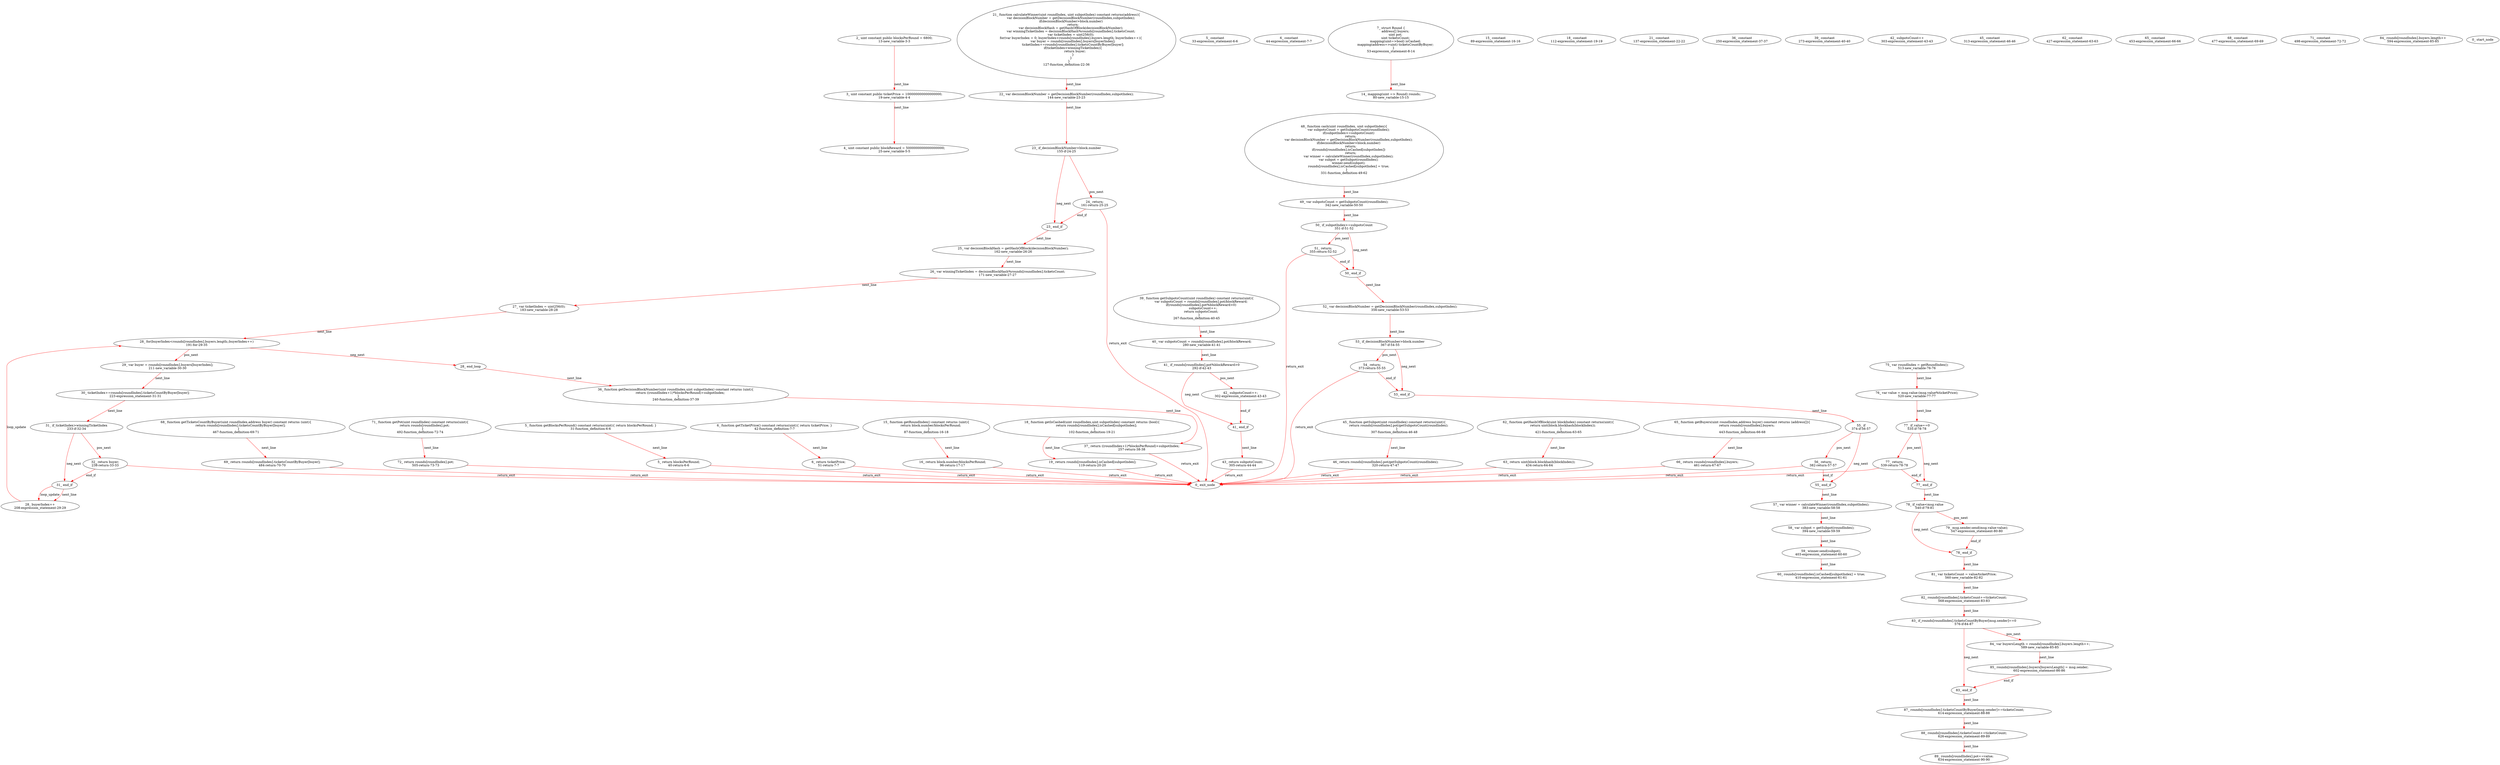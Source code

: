 digraph  {
13 [label="2_ uint constant public blocksPerRound = 6800;\n13-new_variable-3-3", method="", type_label=new_variable];
19 [label="3_ uint constant public ticketPrice = 100000000000000000;\n19-new_variable-4-4", method="", type_label=new_variable];
25 [label="4_ uint constant public blockReward = 5000000000000000000;\n25-new_variable-5-5", method="", type_label=new_variable];
31 [label="5_ function getBlocksPerRound() constant returns(uint){ return blocksPerRound; }\n31-function_definition-6-6", method="getBlocksPerRound()", type_label=function_definition];
33 [label="5_ constant\n33-expression_statement-6-6", method="getBlocksPerRound()", type_label=expression_statement];
40 [label="5_ return blocksPerRound;\n40-return-6-6", method="getBlocksPerRound()", type_label=return];
42 [label="6_ function getTicketPrice() constant returns(uint){ return ticketPrice; }\n42-function_definition-7-7", method="getTicketPrice()", type_label=function_definition];
44 [label="6_ constant\n44-expression_statement-7-7", method="getTicketPrice()", type_label=expression_statement];
51 [label="6_ return ticketPrice;\n51-return-7-7", method="getTicketPrice()", type_label=return];
53 [label="7_ struct Round {\n         address[] buyers;\n         uint pot;\n         uint ticketsCount;\n         mapping(uint=>bool) isCashed;\n         mapping(address=>uint) ticketsCountByBuyer;\n     }\n53-expression_statement-8-14", method="Round()", type_label=expression_statement];
80 [label="14_ mapping(uint => Round) rounds;\n80-new_variable-15-15", method="", type_label=new_variable];
87 [label="15_ function getRoundIndex() constant returns (uint){\n         return block.number/blocksPerRound;\n     }\n87-function_definition-16-18", method="getRoundIndex()", type_label=function_definition];
89 [label="15_ constant\n89-expression_statement-16-16", method="getRoundIndex()", type_label=expression_statement];
96 [label="16_ return block.number/blocksPerRound;\n96-return-17-17", method="getRoundIndex()", type_label=return];
102 [label="18_ function getIsCashed(uint roundIndex,uint subpotIndex) constant returns (bool){\n         return rounds[roundIndex].isCashed[subpotIndex];\n     }\n102-function_definition-19-21", method="getIsCashed(uint roundIndex,uint subpotIndex)", type_label=function_definition];
112 [label="18_ constant\n112-expression_statement-19-19", method="getIsCashed(uint roundIndex,uint subpotIndex)", type_label=expression_statement];
119 [label="19_ return rounds[roundIndex].isCashed[subpotIndex];\n119-return-20-20", method="getIsCashed(uint roundIndex,uint subpotIndex)", type_label=return];
127 [label="21_ function calculateWinner(uint roundIndex, uint subpotIndex) constant returns(address){\n         var decisionBlockNumber = getDecisionBlockNumber(roundIndex,subpotIndex);\n         if(decisionBlockNumber>block.number)\n             return;\n         var decisionBlockHash = getHashOfBlock(decisionBlockNumber);\n         var winningTicketIndex = decisionBlockHash%rounds[roundIndex].ticketsCount;\n         var ticketIndex = uint256(0);\n         for(var buyerIndex = 0; buyerIndex<rounds[roundIndex].buyers.length; buyerIndex++){\n             var buyer = rounds[roundIndex].buyers[buyerIndex];\n             ticketIndex+=rounds[roundIndex].ticketsCountByBuyer[buyer];\n             if(ticketIndex>winningTicketIndex){\n                 return buyer;\n             }\n         }\n     }\n127-function_definition-22-36", method="calculateWinner(uint roundIndex,uint subpotIndex)", type_label=function_definition];
137 [label="21_ constant\n137-expression_statement-22-22", method="calculateWinner(uint roundIndex,uint subpotIndex)", type_label=expression_statement];
144 [label="22_ var decisionBlockNumber = getDecisionBlockNumber(roundIndex,subpotIndex);\n144-new_variable-23-23", method="calculateWinner(uint roundIndex,uint subpotIndex)", type_label=new_variable];
155 [label="23_ if_decisionBlockNumber>block.number\n155-if-24-25", method="calculateWinner(uint roundIndex,uint subpotIndex)", type_label=if];
792 [label="23_ end_if", method="calculateWinner(uint roundIndex,uint subpotIndex)", type_label=end_if];
161 [label="24_ return;\n161-return-25-25", method="calculateWinner(uint roundIndex,uint subpotIndex)", type_label=return];
162 [label="25_ var decisionBlockHash = getHashOfBlock(decisionBlockNumber);\n162-new_variable-26-26", method="calculateWinner(uint roundIndex,uint subpotIndex)", type_label=new_variable];
171 [label="26_ var winningTicketIndex = decisionBlockHash%rounds[roundIndex].ticketsCount;\n171-new_variable-27-27", method="calculateWinner(uint roundIndex,uint subpotIndex)", type_label=new_variable];
183 [label="27_ var ticketIndex = uint256(0);\n183-new_variable-28-28", method="calculateWinner(uint roundIndex,uint subpotIndex)", type_label=new_variable];
191 [label="28_ for(buyerIndex<rounds[roundIndex].buyers.length;;buyerIndex++)\n191-for-29-35", method="calculateWinner(uint roundIndex,uint subpotIndex)", type_label=for];
828 [label="28_ end_loop", method="calculateWinner(uint roundIndex,uint subpotIndex)", type_label=end_loop];
208 [label="28_ buyerIndex++\n208-expression_statement-29-29", method="calculateWinner(uint roundIndex,uint subpotIndex)", type_label=expression_statement];
211 [label="29_ var buyer = rounds[roundIndex].buyers[buyerIndex];\n211-new_variable-30-30", method="calculateWinner(uint roundIndex,uint subpotIndex)", type_label=new_variable];
223 [label="30_ ticketIndex+=rounds[roundIndex].ticketsCountByBuyer[buyer];\n223-expression_statement-31-31", method="calculateWinner(uint roundIndex,uint subpotIndex)", type_label=expression_statement];
233 [label="31_ if_ticketIndex>winningTicketIndex\n233-if-32-34", method="calculateWinner(uint roundIndex,uint subpotIndex)", type_label=if];
870 [label="31_ end_if", method="calculateWinner(uint roundIndex,uint subpotIndex)", type_label=end_if];
238 [label="32_ return buyer;\n238-return-33-33", method="calculateWinner(uint roundIndex,uint subpotIndex)", type_label=return];
240 [label="36_ function getDecisionBlockNumber(uint roundIndex,uint subpotIndex) constant returns (uint){\n         return ((roundIndex+1)*blocksPerRound)+subpotIndex;\n     }\n240-function_definition-37-39", method="getDecisionBlockNumber(uint roundIndex,uint subpotIndex)", type_label=function_definition];
250 [label="36_ constant\n250-expression_statement-37-37", method="getDecisionBlockNumber(uint roundIndex,uint subpotIndex)", type_label=expression_statement];
257 [label="37_ return ((roundIndex+1)*blocksPerRound)+subpotIndex;\n257-return-38-38", method="getDecisionBlockNumber(uint roundIndex,uint subpotIndex)", type_label=return];
267 [label="39_ function getSubpotsCount(uint roundIndex) constant returns(uint){\n         var subpotsCount = rounds[roundIndex].pot/blockReward;\n         if(rounds[roundIndex].pot%blockReward>0)\n             subpotsCount++;\n         return subpotsCount;\n     }\n267-function_definition-40-45", method="getSubpotsCount(uint roundIndex)", type_label=function_definition];
273 [label="39_ constant\n273-expression_statement-40-40", method="getSubpotsCount(uint roundIndex)", type_label=expression_statement];
280 [label="40_ var subpotsCount = rounds[roundIndex].pot/blockReward;\n280-new_variable-41-41", method="getSubpotsCount(uint roundIndex)", type_label=new_variable];
292 [label="41_ if_rounds[roundIndex].pot%blockReward>0\n292-if-42-43", method="getSubpotsCount(uint roundIndex)", type_label=if];
929 [label="41_ end_if", method="getSubpotsCount(uint roundIndex)", type_label=end_if];
302 [label="42_ subpotsCount++;\n302-expression_statement-43-43", method="getSubpotsCount(uint roundIndex)", type_label=expression_statement];
303 [label="42_ subpotsCount++\n303-expression_statement-43-43", method="getSubpotsCount(uint roundIndex)", type_label=expression_statement];
305 [label="43_ return subpotsCount;\n305-return-44-44", method="getSubpotsCount(uint roundIndex)", type_label=return];
307 [label="45_ function getSubpot(uint roundIndex) constant returns(uint){\n         return rounds[roundIndex].pot/getSubpotsCount(roundIndex);\n     }\n307-function_definition-46-48", method="getSubpot(uint roundIndex)", type_label=function_definition];
313 [label="45_ constant\n313-expression_statement-46-46", method="getSubpot(uint roundIndex)", type_label=expression_statement];
320 [label="46_ return rounds[roundIndex].pot/getSubpotsCount(roundIndex);\n320-return-47-47", method="getSubpot(uint roundIndex)", type_label=return];
331 [label="48_ function cash(uint roundIndex, uint subpotIndex){\n         var subpotsCount = getSubpotsCount(roundIndex);\n         if(subpotIndex>=subpotsCount)\n             return;\n         var decisionBlockNumber = getDecisionBlockNumber(roundIndex,subpotIndex);\n         if(decisionBlockNumber>block.number)\n             return;\n         if(rounds[roundIndex].isCashed[subpotIndex])\n             return;\n         var winner = calculateWinner(roundIndex,subpotIndex);\n         var subpot = getSubpot(roundIndex);\n         winner.send(subpot);\n         rounds[roundIndex].isCashed[subpotIndex] = true;\n     }\n331-function_definition-49-62", method="cash(uint roundIndex,uint subpotIndex)", type_label=function_definition];
342 [label="49_ var subpotsCount = getSubpotsCount(roundIndex);\n342-new_variable-50-50", method="cash(uint roundIndex,uint subpotIndex)", type_label=new_variable];
351 [label="50_ if_subpotIndex>=subpotsCount\n351-if-51-52", method="cash(uint roundIndex,uint subpotIndex)", type_label=if];
988 [label="50_ end_if", method="cash(uint roundIndex,uint subpotIndex)", type_label=end_if];
355 [label="51_ return;\n355-return-52-52", method="cash(uint roundIndex,uint subpotIndex)", type_label=return];
356 [label="52_ var decisionBlockNumber = getDecisionBlockNumber(roundIndex,subpotIndex);\n356-new_variable-53-53", method="cash(uint roundIndex,uint subpotIndex)", type_label=new_variable];
367 [label="53_ if_decisionBlockNumber>block.number\n367-if-54-55", method="cash(uint roundIndex,uint subpotIndex)", type_label=if];
1004 [label="53_ end_if", method="cash(uint roundIndex,uint subpotIndex)", type_label=end_if];
373 [label="54_ return;\n373-return-55-55", method="cash(uint roundIndex,uint subpotIndex)", type_label=return];
374 [label="55_ if\n374-if-56-57", method="cash(uint roundIndex,uint subpotIndex)", type_label=if];
1011 [label="55_ end_if", method="cash(uint roundIndex,uint subpotIndex)", type_label=end_if];
382 [label="56_ return;\n382-return-57-57", method="cash(uint roundIndex,uint subpotIndex)", type_label=return];
383 [label="57_ var winner = calculateWinner(roundIndex,subpotIndex);\n383-new_variable-58-58", method="cash(uint roundIndex,uint subpotIndex)", type_label=new_variable];
394 [label="58_ var subpot = getSubpot(roundIndex);\n394-new_variable-59-59", method="cash(uint roundIndex,uint subpotIndex)", type_label=new_variable];
403 [label="59_ winner.send(subpot);\n403-expression_statement-60-60", method="cash(uint roundIndex,uint subpotIndex)", type_label=expression_statement];
410 [label="60_ rounds[roundIndex].isCashed[subpotIndex] = true;\n410-expression_statement-61-61", method="cash(uint roundIndex,uint subpotIndex)", type_label=expression_statement];
421 [label="62_ function getHashOfBlock(uint blockIndex) constant returns(uint){\n         return uint(block.blockhash(blockIndex));\n     }\n421-function_definition-63-65", method="getHashOfBlock(uint blockIndex)", type_label=function_definition];
427 [label="62_ constant\n427-expression_statement-63-63", method="getHashOfBlock(uint blockIndex)", type_label=expression_statement];
434 [label="63_ return uint(block.blockhash(blockIndex));\n434-return-64-64", method="getHashOfBlock(uint blockIndex)", type_label=return];
443 [label="65_ function getBuyers(uint roundIndex,address buyer) constant returns (address[]){\n         return rounds[roundIndex].buyers;\n     }\n443-function_definition-66-68", method="getBuyers(uint roundIndex,address buyer)", type_label=function_definition];
453 [label="65_ constant\n453-expression_statement-66-66", method="getBuyers(uint roundIndex,address buyer)", type_label=expression_statement];
461 [label="66_ return rounds[roundIndex].buyers;\n461-return-67-67", method="getBuyers(uint roundIndex,address buyer)", type_label=return];
467 [label="68_ function getTicketsCountByBuyer(uint roundIndex,address buyer) constant returns (uint){\n         return rounds[roundIndex].ticketsCountByBuyer[buyer];\n     }\n467-function_definition-69-71", method="getTicketsCountByBuyer(uint roundIndex,address buyer)", type_label=function_definition];
477 [label="68_ constant\n477-expression_statement-69-69", method="getTicketsCountByBuyer(uint roundIndex,address buyer)", type_label=expression_statement];
484 [label="69_ return rounds[roundIndex].ticketsCountByBuyer[buyer];\n484-return-70-70", method="getTicketsCountByBuyer(uint roundIndex,address buyer)", type_label=return];
492 [label="71_ function getPot(uint roundIndex) constant returns(uint){\n         return rounds[roundIndex].pot;\n     }\n492-function_definition-72-74", method="getPot(uint roundIndex)", type_label=function_definition];
498 [label="71_ constant\n498-expression_statement-72-72", method="getPot(uint roundIndex)", type_label=expression_statement];
505 [label="72_ return rounds[roundIndex].pot;\n505-return-73-73", method="getPot(uint roundIndex)", type_label=return];
513 [label="75_ var roundIndex = getRoundIndex();\n513-new_variable-76-76", method="", type_label=new_variable];
520 [label="76_ var value = msg.value-(msg.value%ticketPrice);\n520-new_variable-77-77", method="", type_label=new_variable];
535 [label="77_ if_value==0\n535-if-78-78", method="", type_label=if];
1172 [label="77_ end_if", method="", type_label=end_if];
539 [label="77_ return;\n539-return-78-78", method="", type_label=return];
540 [label="78_ if_value<msg.value\n540-if-79-81", method="", type_label=if];
1177 [label="78_ end_if", method="", type_label=end_if];
547 [label="79_ msg.sender.send(msg.value-value);\n547-expression_statement-80-80", method="", type_label=expression_statement];
560 [label="81_ var ticketsCount = value/ticketPrice;\n560-new_variable-82-82", method="", type_label=new_variable];
568 [label="82_ rounds[roundIndex].ticketsCount+=ticketsCount;\n568-expression_statement-83-83", method="", type_label=expression_statement];
576 [label="83_ if_rounds[roundIndex].ticketsCountByBuyer[msg.sender]==0\n576-if-84-87", method="", type_label=if];
1213 [label="83_ end_if", method="", type_label=end_if];
589 [label="84_ var buyersLength = rounds[roundIndex].buyers.length++;\n589-new_variable-85-85", method="", type_label=new_variable];
594 [label="84_ rounds[roundIndex].buyers.length++\n594-expression_statement-85-85", method="", type_label=expression_statement];
602 [label="85_ rounds[roundIndex].buyers[buyersLength] = msg.sender;\n602-expression_statement-86-86", method="", type_label=expression_statement];
614 [label="87_ rounds[roundIndex].ticketsCountByBuyer[msg.sender]+=ticketsCount;\n614-expression_statement-88-88", method="", type_label=expression_statement];
626 [label="88_ rounds[roundIndex].ticketsCount+=ticketsCount;\n626-expression_statement-89-89", method="", type_label=expression_statement];
634 [label="89_ rounds[roundIndex].pot+=value;\n634-expression_statement-90-90", method="", type_label=expression_statement];
1 [label="0_ start_node", method="", type_label=start];
2 [label="0_ exit_node", method="", type_label=exit];
13 -> 19  [color=red, controlflow_type=next_line, edge_type=CFG_edge, key=0, label=next_line];
19 -> 25  [color=red, controlflow_type=next_line, edge_type=CFG_edge, key=0, label=next_line];
31 -> 40  [color=red, controlflow_type=next_line, edge_type=CFG_edge, key=0, label=next_line];
40 -> 2  [color=red, controlflow_type=return_exit, edge_type=CFG_edge, key=0, label=return_exit];
42 -> 51  [color=red, controlflow_type=next_line, edge_type=CFG_edge, key=0, label=next_line];
51 -> 2  [color=red, controlflow_type=return_exit, edge_type=CFG_edge, key=0, label=return_exit];
53 -> 80  [color=red, controlflow_type=next_line, edge_type=CFG_edge, key=0, label=next_line];
87 -> 96  [color=red, controlflow_type=next_line, edge_type=CFG_edge, key=0, label=next_line];
96 -> 2  [color=red, controlflow_type=return_exit, edge_type=CFG_edge, key=0, label=return_exit];
102 -> 119  [color=red, controlflow_type=next_line, edge_type=CFG_edge, key=0, label=next_line];
119 -> 2  [color=red, controlflow_type=return_exit, edge_type=CFG_edge, key=0, label=return_exit];
127 -> 144  [color=red, controlflow_type=next_line, edge_type=CFG_edge, key=0, label=next_line];
144 -> 155  [color=red, controlflow_type=next_line, edge_type=CFG_edge, key=0, label=next_line];
155 -> 161  [color=red, controlflow_type=pos_next, edge_type=CFG_edge, key=0, label=pos_next];
155 -> 792  [color=red, controlflow_type=neg_next, edge_type=CFG_edge, key=0, label=neg_next];
792 -> 162  [color=red, controlflow_type=next_line, edge_type=CFG_edge, key=0, label=next_line];
161 -> 792  [color=red, controlflow_type=end_if, edge_type=CFG_edge, key=0, label=end_if];
161 -> 2  [color=red, controlflow_type=return_exit, edge_type=CFG_edge, key=0, label=return_exit];
162 -> 171  [color=red, controlflow_type=next_line, edge_type=CFG_edge, key=0, label=next_line];
171 -> 183  [color=red, controlflow_type=next_line, edge_type=CFG_edge, key=0, label=next_line];
183 -> 191  [color=red, controlflow_type=next_line, edge_type=CFG_edge, key=0, label=next_line];
191 -> 211  [color=red, controlflow_type=pos_next, edge_type=CFG_edge, key=0, label=pos_next];
191 -> 828  [color=red, controlflow_type=neg_next, edge_type=CFG_edge, key=0, label=neg_next];
828 -> 240  [color=red, controlflow_type=next_line, edge_type=CFG_edge, key=0, label=next_line];
208 -> 191  [color=red, controlflow_type=loop_update, edge_type=CFG_edge, key=0, label=loop_update];
211 -> 223  [color=red, controlflow_type=next_line, edge_type=CFG_edge, key=0, label=next_line];
223 -> 233  [color=red, controlflow_type=next_line, edge_type=CFG_edge, key=0, label=next_line];
233 -> 238  [color=red, controlflow_type=pos_next, edge_type=CFG_edge, key=0, label=pos_next];
233 -> 870  [color=red, controlflow_type=neg_next, edge_type=CFG_edge, key=0, label=neg_next];
870 -> 208  [color=red, controlflow_type=loop_update, edge_type=CFG_edge, key=0, label=loop_update];
870 -> 208  [color=red, controlflow_type=next_line, edge_type=CFG_edge, key=1, label=next_line];
238 -> 870  [color=red, controlflow_type=end_if, edge_type=CFG_edge, key=0, label=end_if];
238 -> 2  [color=red, controlflow_type=return_exit, edge_type=CFG_edge, key=0, label=return_exit];
240 -> 257  [color=red, controlflow_type=next_line, edge_type=CFG_edge, key=0, label=next_line];
257 -> 2  [color=red, controlflow_type=return_exit, edge_type=CFG_edge, key=0, label=return_exit];
267 -> 280  [color=red, controlflow_type=next_line, edge_type=CFG_edge, key=0, label=next_line];
280 -> 292  [color=red, controlflow_type=next_line, edge_type=CFG_edge, key=0, label=next_line];
292 -> 302  [color=red, controlflow_type=pos_next, edge_type=CFG_edge, key=0, label=pos_next];
292 -> 929  [color=red, controlflow_type=neg_next, edge_type=CFG_edge, key=0, label=neg_next];
929 -> 305  [color=red, controlflow_type=next_line, edge_type=CFG_edge, key=0, label=next_line];
302 -> 929  [color=red, controlflow_type=end_if, edge_type=CFG_edge, key=0, label=end_if];
305 -> 2  [color=red, controlflow_type=return_exit, edge_type=CFG_edge, key=0, label=return_exit];
307 -> 320  [color=red, controlflow_type=next_line, edge_type=CFG_edge, key=0, label=next_line];
320 -> 2  [color=red, controlflow_type=return_exit, edge_type=CFG_edge, key=0, label=return_exit];
331 -> 342  [color=red, controlflow_type=next_line, edge_type=CFG_edge, key=0, label=next_line];
342 -> 351  [color=red, controlflow_type=next_line, edge_type=CFG_edge, key=0, label=next_line];
351 -> 355  [color=red, controlflow_type=pos_next, edge_type=CFG_edge, key=0, label=pos_next];
351 -> 988  [color=red, controlflow_type=neg_next, edge_type=CFG_edge, key=0, label=neg_next];
988 -> 356  [color=red, controlflow_type=next_line, edge_type=CFG_edge, key=0, label=next_line];
355 -> 988  [color=red, controlflow_type=end_if, edge_type=CFG_edge, key=0, label=end_if];
355 -> 2  [color=red, controlflow_type=return_exit, edge_type=CFG_edge, key=0, label=return_exit];
356 -> 367  [color=red, controlflow_type=next_line, edge_type=CFG_edge, key=0, label=next_line];
367 -> 373  [color=red, controlflow_type=pos_next, edge_type=CFG_edge, key=0, label=pos_next];
367 -> 1004  [color=red, controlflow_type=neg_next, edge_type=CFG_edge, key=0, label=neg_next];
1004 -> 374  [color=red, controlflow_type=next_line, edge_type=CFG_edge, key=0, label=next_line];
373 -> 1004  [color=red, controlflow_type=end_if, edge_type=CFG_edge, key=0, label=end_if];
373 -> 2  [color=red, controlflow_type=return_exit, edge_type=CFG_edge, key=0, label=return_exit];
374 -> 382  [color=red, controlflow_type=pos_next, edge_type=CFG_edge, key=0, label=pos_next];
374 -> 1011  [color=red, controlflow_type=neg_next, edge_type=CFG_edge, key=0, label=neg_next];
1011 -> 383  [color=red, controlflow_type=next_line, edge_type=CFG_edge, key=0, label=next_line];
382 -> 1011  [color=red, controlflow_type=end_if, edge_type=CFG_edge, key=0, label=end_if];
382 -> 2  [color=red, controlflow_type=return_exit, edge_type=CFG_edge, key=0, label=return_exit];
383 -> 394  [color=red, controlflow_type=next_line, edge_type=CFG_edge, key=0, label=next_line];
394 -> 403  [color=red, controlflow_type=next_line, edge_type=CFG_edge, key=0, label=next_line];
403 -> 410  [color=red, controlflow_type=next_line, edge_type=CFG_edge, key=0, label=next_line];
421 -> 434  [color=red, controlflow_type=next_line, edge_type=CFG_edge, key=0, label=next_line];
434 -> 2  [color=red, controlflow_type=return_exit, edge_type=CFG_edge, key=0, label=return_exit];
443 -> 461  [color=red, controlflow_type=next_line, edge_type=CFG_edge, key=0, label=next_line];
461 -> 2  [color=red, controlflow_type=return_exit, edge_type=CFG_edge, key=0, label=return_exit];
467 -> 484  [color=red, controlflow_type=next_line, edge_type=CFG_edge, key=0, label=next_line];
484 -> 2  [color=red, controlflow_type=return_exit, edge_type=CFG_edge, key=0, label=return_exit];
492 -> 505  [color=red, controlflow_type=next_line, edge_type=CFG_edge, key=0, label=next_line];
505 -> 2  [color=red, controlflow_type=return_exit, edge_type=CFG_edge, key=0, label=return_exit];
513 -> 520  [color=red, controlflow_type=next_line, edge_type=CFG_edge, key=0, label=next_line];
520 -> 535  [color=red, controlflow_type=next_line, edge_type=CFG_edge, key=0, label=next_line];
535 -> 539  [color=red, controlflow_type=pos_next, edge_type=CFG_edge, key=0, label=pos_next];
535 -> 1172  [color=red, controlflow_type=neg_next, edge_type=CFG_edge, key=0, label=neg_next];
1172 -> 540  [color=red, controlflow_type=next_line, edge_type=CFG_edge, key=0, label=next_line];
539 -> 1172  [color=red, controlflow_type=end_if, edge_type=CFG_edge, key=0, label=end_if];
539 -> 2  [color=red, controlflow_type=return_exit, edge_type=CFG_edge, key=0, label=return_exit];
540 -> 547  [color=red, controlflow_type=pos_next, edge_type=CFG_edge, key=0, label=pos_next];
540 -> 1177  [color=red, controlflow_type=neg_next, edge_type=CFG_edge, key=0, label=neg_next];
1177 -> 560  [color=red, controlflow_type=next_line, edge_type=CFG_edge, key=0, label=next_line];
547 -> 1177  [color=red, controlflow_type=end_if, edge_type=CFG_edge, key=0, label=end_if];
560 -> 568  [color=red, controlflow_type=next_line, edge_type=CFG_edge, key=0, label=next_line];
568 -> 576  [color=red, controlflow_type=next_line, edge_type=CFG_edge, key=0, label=next_line];
576 -> 589  [color=red, controlflow_type=pos_next, edge_type=CFG_edge, key=0, label=pos_next];
576 -> 1213  [color=red, controlflow_type=neg_next, edge_type=CFG_edge, key=0, label=neg_next];
1213 -> 614  [color=red, controlflow_type=next_line, edge_type=CFG_edge, key=0, label=next_line];
589 -> 602  [color=red, controlflow_type=next_line, edge_type=CFG_edge, key=0, label=next_line];
602 -> 1213  [color=red, controlflow_type=end_if, edge_type=CFG_edge, key=0, label=end_if];
614 -> 626  [color=red, controlflow_type=next_line, edge_type=CFG_edge, key=0, label=next_line];
626 -> 634  [color=red, controlflow_type=next_line, edge_type=CFG_edge, key=0, label=next_line];
}
